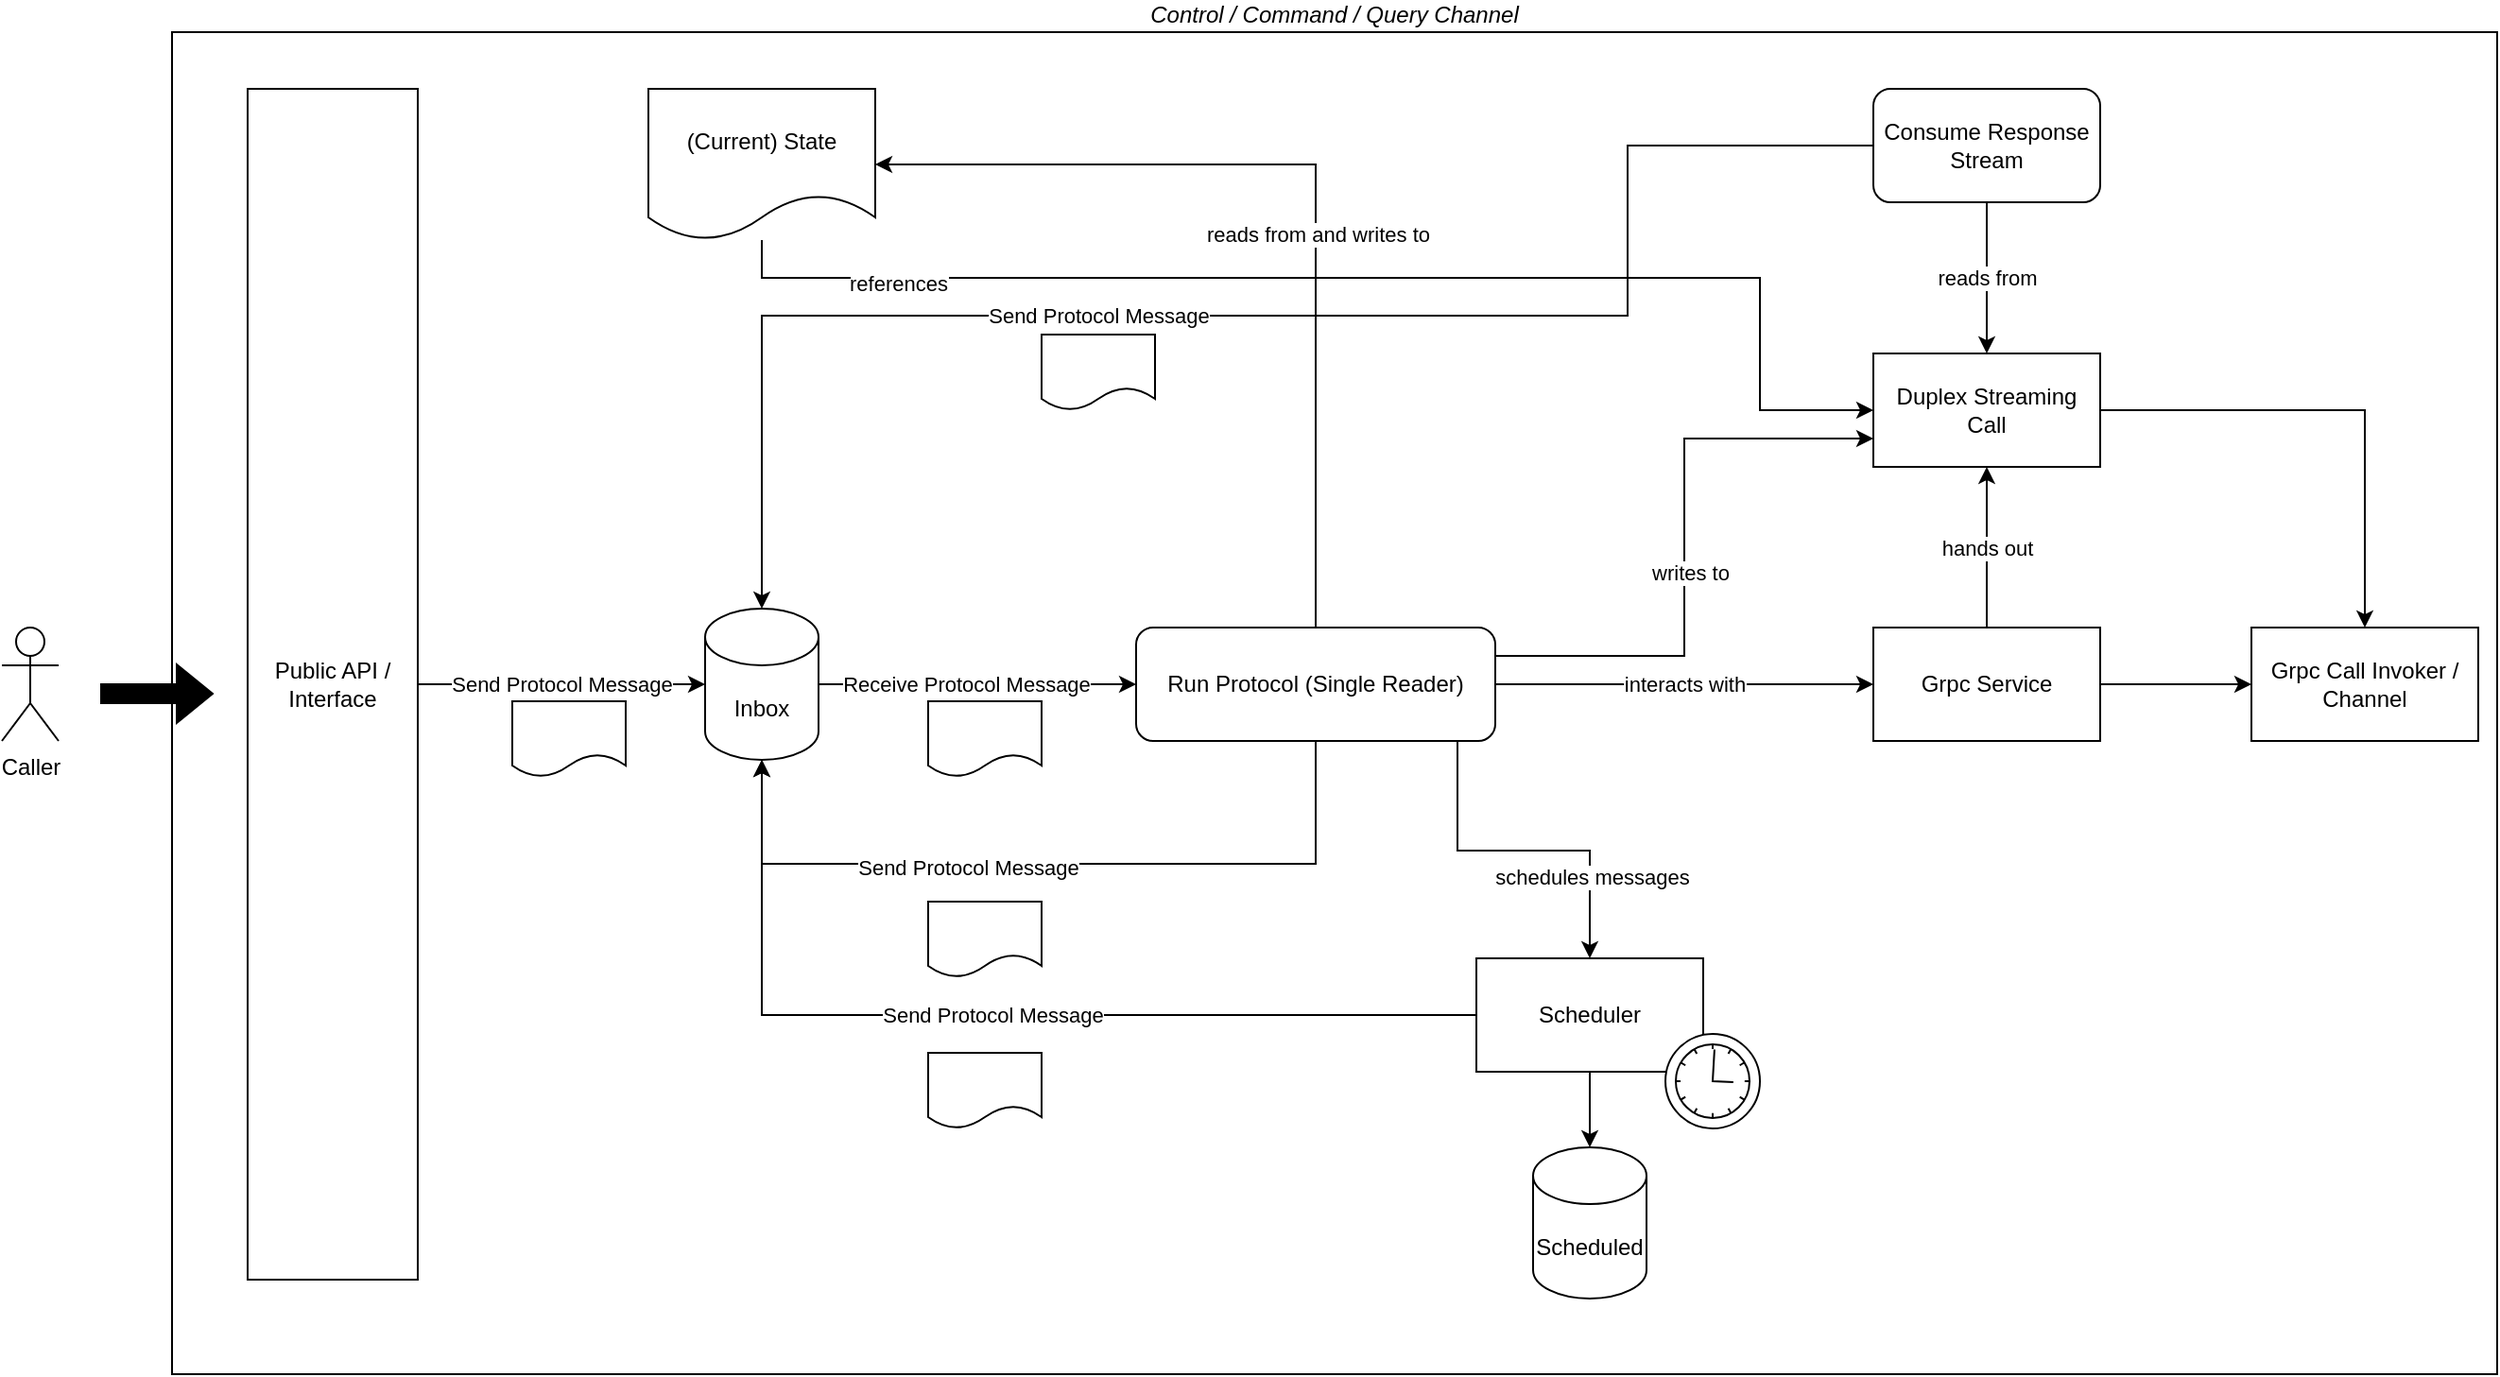 <mxfile version="20.3.0" type="device" pages="2"><diagram id="G6ORlJ8CzND2vjkwskCB" name="Control / Command / Query"><mxGraphModel dx="1422" dy="865" grid="1" gridSize="10" guides="1" tooltips="1" connect="1" arrows="1" fold="1" page="1" pageScale="1" pageWidth="1169" pageHeight="827" math="0" shadow="0"><root><mxCell id="0"/><mxCell id="1" parent="0"/><mxCell id="zjCa0moZLUtnWdFEvsnQ-1" value="&lt;i&gt;Control / Command / Query Channel&lt;/i&gt;" style="rounded=0;whiteSpace=wrap;html=1;labelPosition=center;verticalLabelPosition=top;align=center;verticalAlign=bottom;" parent="1" vertex="1"><mxGeometry x="120" y="40" width="1230" height="710" as="geometry"/></mxCell><mxCell id="zjCa0moZLUtnWdFEvsnQ-5" value="Send Protocol Message" style="edgeStyle=orthogonalEdgeStyle;rounded=0;orthogonalLoop=1;jettySize=auto;html=1;" parent="1" source="zjCa0moZLUtnWdFEvsnQ-2" target="zjCa0moZLUtnWdFEvsnQ-4" edge="1"><mxGeometry relative="1" as="geometry"/></mxCell><mxCell id="zjCa0moZLUtnWdFEvsnQ-2" value="Public API / Interface" style="rounded=0;whiteSpace=wrap;html=1;" parent="1" vertex="1"><mxGeometry x="160" y="70" width="90" height="630" as="geometry"/></mxCell><mxCell id="zjCa0moZLUtnWdFEvsnQ-3" value="" style="shape=flexArrow;endArrow=classic;html=1;rounded=0;fillColor=#000000;" parent="1" edge="1"><mxGeometry width="50" height="50" relative="1" as="geometry"><mxPoint x="82" y="390" as="sourcePoint"/><mxPoint x="142" y="390" as="targetPoint"/></mxGeometry></mxCell><mxCell id="zjCa0moZLUtnWdFEvsnQ-12" style="edgeStyle=orthogonalEdgeStyle;rounded=0;orthogonalLoop=1;jettySize=auto;html=1;fillColor=#000000;" parent="1" source="zjCa0moZLUtnWdFEvsnQ-4" target="zjCa0moZLUtnWdFEvsnQ-11" edge="1"><mxGeometry relative="1" as="geometry"/></mxCell><mxCell id="zjCa0moZLUtnWdFEvsnQ-13" value="Receive Protocol Message" style="edgeLabel;html=1;align=center;verticalAlign=middle;resizable=0;points=[];" parent="zjCa0moZLUtnWdFEvsnQ-12" vertex="1" connectable="0"><mxGeometry x="-0.238" y="6" relative="1" as="geometry"><mxPoint x="14" y="6" as="offset"/></mxGeometry></mxCell><mxCell id="zjCa0moZLUtnWdFEvsnQ-4" value="Inbox" style="shape=cylinder3;whiteSpace=wrap;html=1;boundedLbl=1;backgroundOutline=1;size=15;" parent="1" vertex="1"><mxGeometry x="402" y="345" width="60" height="80" as="geometry"/></mxCell><mxCell id="zjCa0moZLUtnWdFEvsnQ-7" value="Caller" style="shape=umlActor;verticalLabelPosition=bottom;verticalAlign=top;html=1;outlineConnect=0;" parent="1" vertex="1"><mxGeometry x="30" y="355" width="30" height="60" as="geometry"/></mxCell><mxCell id="zjCa0moZLUtnWdFEvsnQ-8" value="" style="shape=document;whiteSpace=wrap;html=1;boundedLbl=1;" parent="1" vertex="1"><mxGeometry x="300" y="394" width="60" height="40" as="geometry"/></mxCell><mxCell id="zjCa0moZLUtnWdFEvsnQ-9" value="" style="shape=document;whiteSpace=wrap;html=1;boundedLbl=1;" parent="1" vertex="1"><mxGeometry x="520" y="394" width="60" height="40" as="geometry"/></mxCell><mxCell id="zjCa0moZLUtnWdFEvsnQ-30" style="edgeStyle=orthogonalEdgeStyle;rounded=0;orthogonalLoop=1;jettySize=auto;html=1;entryX=0;entryY=0.5;entryDx=0;entryDy=0;fillColor=#000000;" parent="1" source="zjCa0moZLUtnWdFEvsnQ-10" target="zjCa0moZLUtnWdFEvsnQ-25" edge="1"><mxGeometry relative="1" as="geometry"><Array as="points"><mxPoint x="432" y="170"/><mxPoint x="960" y="170"/><mxPoint x="960" y="240"/></Array></mxGeometry></mxCell><mxCell id="zjCa0moZLUtnWdFEvsnQ-31" value="references" style="edgeLabel;html=1;align=center;verticalAlign=middle;resizable=0;points=[];" parent="zjCa0moZLUtnWdFEvsnQ-30" vertex="1" connectable="0"><mxGeometry x="-0.729" y="-3" relative="1" as="geometry"><mxPoint as="offset"/></mxGeometry></mxCell><mxCell id="zjCa0moZLUtnWdFEvsnQ-10" value="(Current) State" style="shape=document;whiteSpace=wrap;html=1;boundedLbl=1;" parent="1" vertex="1"><mxGeometry x="372" y="70" width="120" height="80" as="geometry"/></mxCell><mxCell id="zjCa0moZLUtnWdFEvsnQ-14" style="edgeStyle=orthogonalEdgeStyle;rounded=0;orthogonalLoop=1;jettySize=auto;html=1;entryX=0.5;entryY=1;entryDx=0;entryDy=0;entryPerimeter=0;fillColor=#000000;" parent="1" source="zjCa0moZLUtnWdFEvsnQ-11" target="zjCa0moZLUtnWdFEvsnQ-4" edge="1"><mxGeometry relative="1" as="geometry"><Array as="points"><mxPoint x="725" y="480"/><mxPoint x="432" y="480"/></Array></mxGeometry></mxCell><mxCell id="zjCa0moZLUtnWdFEvsnQ-15" value="Send Protocol Message" style="edgeLabel;html=1;align=center;verticalAlign=middle;resizable=0;points=[];" parent="zjCa0moZLUtnWdFEvsnQ-14" vertex="1" connectable="0"><mxGeometry x="0.206" y="2" relative="1" as="geometry"><mxPoint as="offset"/></mxGeometry></mxCell><mxCell id="zjCa0moZLUtnWdFEvsnQ-17" value="" style="edgeStyle=orthogonalEdgeStyle;rounded=0;orthogonalLoop=1;jettySize=auto;html=1;entryX=1;entryY=0.5;entryDx=0;entryDy=0;fillColor=#000000;" parent="1" source="zjCa0moZLUtnWdFEvsnQ-11" target="zjCa0moZLUtnWdFEvsnQ-10" edge="1"><mxGeometry x="-0.017" y="-15" relative="1" as="geometry"><Array as="points"><mxPoint x="725" y="110"/></Array><mxPoint as="offset"/></mxGeometry></mxCell><mxCell id="zjCa0moZLUtnWdFEvsnQ-19" value="reads from and writes to" style="edgeLabel;html=1;align=center;verticalAlign=middle;resizable=0;points=[];" parent="zjCa0moZLUtnWdFEvsnQ-17" vertex="1" connectable="0"><mxGeometry x="-0.13" y="-1" relative="1" as="geometry"><mxPoint as="offset"/></mxGeometry></mxCell><mxCell id="zjCa0moZLUtnWdFEvsnQ-22" value="interacts with" style="edgeStyle=orthogonalEdgeStyle;rounded=0;orthogonalLoop=1;jettySize=auto;html=1;fillColor=#000000;" parent="1" source="zjCa0moZLUtnWdFEvsnQ-11" target="zjCa0moZLUtnWdFEvsnQ-18" edge="1"><mxGeometry relative="1" as="geometry"/></mxCell><mxCell id="zjCa0moZLUtnWdFEvsnQ-32" style="edgeStyle=orthogonalEdgeStyle;rounded=0;orthogonalLoop=1;jettySize=auto;html=1;entryX=0;entryY=0.75;entryDx=0;entryDy=0;fillColor=#000000;" parent="1" source="zjCa0moZLUtnWdFEvsnQ-11" target="zjCa0moZLUtnWdFEvsnQ-25" edge="1"><mxGeometry relative="1" as="geometry"><Array as="points"><mxPoint x="920" y="370"/><mxPoint x="920" y="255"/></Array></mxGeometry></mxCell><mxCell id="zjCa0moZLUtnWdFEvsnQ-33" value="writes to" style="edgeLabel;html=1;align=center;verticalAlign=middle;resizable=0;points=[];" parent="zjCa0moZLUtnWdFEvsnQ-32" vertex="1" connectable="0"><mxGeometry x="-0.086" y="-3" relative="1" as="geometry"><mxPoint as="offset"/></mxGeometry></mxCell><mxCell id="zjCa0moZLUtnWdFEvsnQ-36" style="edgeStyle=orthogonalEdgeStyle;rounded=0;orthogonalLoop=1;jettySize=auto;html=1;fillColor=#000000;" parent="1" source="zjCa0moZLUtnWdFEvsnQ-11" target="zjCa0moZLUtnWdFEvsnQ-35" edge="1"><mxGeometry relative="1" as="geometry"><Array as="points"><mxPoint x="800" y="473"/><mxPoint x="870" y="473"/></Array></mxGeometry></mxCell><mxCell id="zjCa0moZLUtnWdFEvsnQ-37" value="schedules messages" style="edgeLabel;html=1;align=center;verticalAlign=middle;resizable=0;points=[];" parent="zjCa0moZLUtnWdFEvsnQ-36" vertex="1" connectable="0"><mxGeometry x="0.535" y="1" relative="1" as="geometry"><mxPoint as="offset"/></mxGeometry></mxCell><mxCell id="zjCa0moZLUtnWdFEvsnQ-11" value="Run Protocol (Single Reader)" style="rounded=1;whiteSpace=wrap;html=1;" parent="1" vertex="1"><mxGeometry x="630" y="355" width="190" height="60" as="geometry"/></mxCell><mxCell id="zjCa0moZLUtnWdFEvsnQ-16" value="" style="shape=document;whiteSpace=wrap;html=1;boundedLbl=1;" parent="1" vertex="1"><mxGeometry x="580" y="200" width="60" height="40" as="geometry"/></mxCell><mxCell id="zjCa0moZLUtnWdFEvsnQ-21" value="" style="edgeStyle=orthogonalEdgeStyle;rounded=0;orthogonalLoop=1;jettySize=auto;html=1;fillColor=#000000;" parent="1" source="zjCa0moZLUtnWdFEvsnQ-18" target="zjCa0moZLUtnWdFEvsnQ-20" edge="1"><mxGeometry relative="1" as="geometry"/></mxCell><mxCell id="zjCa0moZLUtnWdFEvsnQ-26" value="hands out" style="edgeStyle=orthogonalEdgeStyle;rounded=0;orthogonalLoop=1;jettySize=auto;html=1;entryX=0.5;entryY=1;entryDx=0;entryDy=0;fillColor=#000000;" parent="1" source="zjCa0moZLUtnWdFEvsnQ-18" target="zjCa0moZLUtnWdFEvsnQ-25" edge="1"><mxGeometry relative="1" as="geometry"/></mxCell><mxCell id="zjCa0moZLUtnWdFEvsnQ-18" value="Grpc Service" style="rounded=0;whiteSpace=wrap;html=1;" parent="1" vertex="1"><mxGeometry x="1020" y="355" width="120" height="60" as="geometry"/></mxCell><mxCell id="zjCa0moZLUtnWdFEvsnQ-20" value="Grpc Call Invoker / Channel" style="whiteSpace=wrap;html=1;rounded=0;" parent="1" vertex="1"><mxGeometry x="1220" y="355" width="120" height="60" as="geometry"/></mxCell><mxCell id="zjCa0moZLUtnWdFEvsnQ-27" value="reads from" style="edgeStyle=orthogonalEdgeStyle;rounded=0;orthogonalLoop=1;jettySize=auto;html=1;fillColor=#000000;" parent="1" source="zjCa0moZLUtnWdFEvsnQ-23" target="zjCa0moZLUtnWdFEvsnQ-25" edge="1"><mxGeometry relative="1" as="geometry"/></mxCell><mxCell id="zjCa0moZLUtnWdFEvsnQ-28" value="Send Protocol Message" style="edgeStyle=orthogonalEdgeStyle;rounded=0;orthogonalLoop=1;jettySize=auto;html=1;entryX=0.5;entryY=0;entryDx=0;entryDy=0;entryPerimeter=0;fillColor=#000000;" parent="1" source="zjCa0moZLUtnWdFEvsnQ-23" target="zjCa0moZLUtnWdFEvsnQ-4" edge="1"><mxGeometry x="0.201" relative="1" as="geometry"><Array as="points"><mxPoint x="890" y="100"/><mxPoint x="890" y="190"/><mxPoint x="432" y="190"/></Array><mxPoint as="offset"/></mxGeometry></mxCell><mxCell id="zjCa0moZLUtnWdFEvsnQ-23" value="Consume Response Stream" style="rounded=1;whiteSpace=wrap;html=1;" parent="1" vertex="1"><mxGeometry x="1020" y="70" width="120" height="60" as="geometry"/></mxCell><mxCell id="zjCa0moZLUtnWdFEvsnQ-34" style="edgeStyle=orthogonalEdgeStyle;rounded=0;orthogonalLoop=1;jettySize=auto;html=1;entryX=0.5;entryY=0;entryDx=0;entryDy=0;fillColor=#000000;" parent="1" source="zjCa0moZLUtnWdFEvsnQ-25" target="zjCa0moZLUtnWdFEvsnQ-20" edge="1"><mxGeometry relative="1" as="geometry"/></mxCell><mxCell id="zjCa0moZLUtnWdFEvsnQ-25" value="Duplex Streaming Call" style="whiteSpace=wrap;html=1;rounded=0;" parent="1" vertex="1"><mxGeometry x="1020" y="210" width="120" height="60" as="geometry"/></mxCell><mxCell id="zjCa0moZLUtnWdFEvsnQ-29" value="" style="shape=document;whiteSpace=wrap;html=1;boundedLbl=1;" parent="1" vertex="1"><mxGeometry x="520" y="500" width="60" height="40" as="geometry"/></mxCell><mxCell id="zjCa0moZLUtnWdFEvsnQ-38" value="Send Protocol Message" style="edgeStyle=orthogonalEdgeStyle;rounded=0;orthogonalLoop=1;jettySize=auto;html=1;entryX=0.5;entryY=1;entryDx=0;entryDy=0;entryPerimeter=0;fillColor=#000000;" parent="1" source="zjCa0moZLUtnWdFEvsnQ-35" target="zjCa0moZLUtnWdFEvsnQ-4" edge="1"><mxGeometry relative="1" as="geometry"/></mxCell><mxCell id="zjCa0moZLUtnWdFEvsnQ-43" style="edgeStyle=orthogonalEdgeStyle;rounded=0;orthogonalLoop=1;jettySize=auto;html=1;fillColor=#000000;" parent="1" source="zjCa0moZLUtnWdFEvsnQ-35" target="zjCa0moZLUtnWdFEvsnQ-42" edge="1"><mxGeometry relative="1" as="geometry"/></mxCell><mxCell id="zjCa0moZLUtnWdFEvsnQ-35" value="Scheduler" style="rounded=0;whiteSpace=wrap;html=1;" parent="1" vertex="1"><mxGeometry x="810" y="530" width="120" height="60" as="geometry"/></mxCell><mxCell id="zjCa0moZLUtnWdFEvsnQ-40" value="" style="shape=document;whiteSpace=wrap;html=1;boundedLbl=1;" parent="1" vertex="1"><mxGeometry x="520" y="580" width="60" height="40" as="geometry"/></mxCell><mxCell id="zjCa0moZLUtnWdFEvsnQ-41" value="" style="points=[[0.145,0.145,0],[0.5,0,0],[0.855,0.145,0],[1,0.5,0],[0.855,0.855,0],[0.5,1,0],[0.145,0.855,0],[0,0.5,0]];shape=mxgraph.bpmn.event;html=1;verticalLabelPosition=bottom;labelBackgroundColor=#ffffff;verticalAlign=top;align=center;perimeter=ellipsePerimeter;outlineConnect=0;aspect=fixed;outline=standard;symbol=timer;" parent="1" vertex="1"><mxGeometry x="910" y="570" width="50" height="50" as="geometry"/></mxCell><mxCell id="zjCa0moZLUtnWdFEvsnQ-42" value="Scheduled" style="shape=cylinder3;whiteSpace=wrap;html=1;boundedLbl=1;backgroundOutline=1;size=15;" parent="1" vertex="1"><mxGeometry x="840" y="630" width="60" height="80" as="geometry"/></mxCell></root></mxGraphModel></diagram><diagram id="hVZUGtt3y4TwhaUOwjiL" name="Event / Admin"><mxGraphModel dx="1422" dy="865" grid="1" gridSize="10" guides="1" tooltips="1" connect="1" arrows="1" fold="1" page="1" pageScale="1" pageWidth="1169" pageHeight="827" math="0" shadow="0"><root><mxCell id="0"/><mxCell id="1" parent="0"/><mxCell id="AUAzKIzbnxe_pkP6-mki-1" value="&lt;i&gt;Event / Admin Channel&lt;/i&gt;" style="rounded=0;whiteSpace=wrap;html=1;labelPosition=center;verticalLabelPosition=top;align=center;verticalAlign=bottom;" parent="1" vertex="1"><mxGeometry x="120" y="40" width="630" height="700" as="geometry"/></mxCell><mxCell id="AUAzKIzbnxe_pkP6-mki-42" style="edgeStyle=orthogonalEdgeStyle;rounded=0;orthogonalLoop=1;jettySize=auto;html=1;fillColor=#000000;" parent="1" source="AUAzKIzbnxe_pkP6-mki-3" target="AUAzKIzbnxe_pkP6-mki-27" edge="1"><mxGeometry relative="1" as="geometry"/></mxCell><mxCell id="AUAzKIzbnxe_pkP6-mki-51" value="interacts with" style="edgeLabel;html=1;align=center;verticalAlign=middle;resizable=0;points=[];" parent="AUAzKIzbnxe_pkP6-mki-42" vertex="1" connectable="0"><mxGeometry x="0.173" y="-7" relative="1" as="geometry"><mxPoint x="-8" y="-7" as="offset"/></mxGeometry></mxCell><mxCell id="AUAzKIzbnxe_pkP6-mki-50" value="hands out" style="edgeStyle=orthogonalEdgeStyle;rounded=0;orthogonalLoop=1;jettySize=auto;html=1;entryX=0.5;entryY=1;entryDx=0;entryDy=0;fillColor=#000000;" parent="1" source="AUAzKIzbnxe_pkP6-mki-3" target="AUAzKIzbnxe_pkP6-mki-41" edge="1"><mxGeometry relative="1" as="geometry"><Array as="points"><mxPoint x="460" y="320"/></Array></mxGeometry></mxCell><mxCell id="AUAzKIzbnxe_pkP6-mki-3" value="Public API / Interface" style="rounded=0;whiteSpace=wrap;html=1;" parent="1" vertex="1"><mxGeometry x="160" y="70" width="90" height="630" as="geometry"/></mxCell><mxCell id="AUAzKIzbnxe_pkP6-mki-4" value="" style="shape=flexArrow;endArrow=classic;html=1;rounded=0;fillColor=#000000;" parent="1" edge="1"><mxGeometry width="50" height="50" relative="1" as="geometry"><mxPoint x="82" y="390" as="sourcePoint"/><mxPoint x="142" y="390" as="targetPoint"/></mxGeometry></mxCell><mxCell id="AUAzKIzbnxe_pkP6-mki-8" value="Caller" style="shape=umlActor;verticalLabelPosition=bottom;verticalAlign=top;html=1;outlineConnect=0;" parent="1" vertex="1"><mxGeometry x="30" y="355" width="30" height="60" as="geometry"/></mxCell><mxCell id="AUAzKIzbnxe_pkP6-mki-25" value="" style="edgeStyle=orthogonalEdgeStyle;rounded=0;orthogonalLoop=1;jettySize=auto;html=1;fillColor=#000000;" parent="1" source="AUAzKIzbnxe_pkP6-mki-27" target="AUAzKIzbnxe_pkP6-mki-28" edge="1"><mxGeometry relative="1" as="geometry"/></mxCell><mxCell id="AUAzKIzbnxe_pkP6-mki-46" style="edgeStyle=orthogonalEdgeStyle;rounded=0;orthogonalLoop=1;jettySize=auto;html=1;fillColor=#000000;" parent="1" source="AUAzKIzbnxe_pkP6-mki-27" target="AUAzKIzbnxe_pkP6-mki-8" edge="1"><mxGeometry relative="1" as="geometry"><Array as="points"><mxPoint x="460" y="500"/><mxPoint x="45" y="500"/></Array></mxGeometry></mxCell><mxCell id="AUAzKIzbnxe_pkP6-mki-47" value="return result to" style="edgeLabel;html=1;align=center;verticalAlign=middle;resizable=0;points=[];" parent="AUAzKIzbnxe_pkP6-mki-46" vertex="1" connectable="0"><mxGeometry x="0.255" y="1" relative="1" as="geometry"><mxPoint as="offset"/></mxGeometry></mxCell><mxCell id="AUAzKIzbnxe_pkP6-mki-48" style="edgeStyle=orthogonalEdgeStyle;rounded=0;orthogonalLoop=1;jettySize=auto;html=1;entryX=0.25;entryY=1;entryDx=0;entryDy=0;fillColor=#000000;" parent="1" source="AUAzKIzbnxe_pkP6-mki-27" target="AUAzKIzbnxe_pkP6-mki-33" edge="1"><mxGeometry relative="1" as="geometry"><Array as="points"><mxPoint x="460" y="330"/><mxPoint x="630" y="330"/></Array></mxGeometry></mxCell><mxCell id="AUAzKIzbnxe_pkP6-mki-49" value="hands out" style="edgeLabel;html=1;align=center;verticalAlign=middle;resizable=0;points=[];" parent="AUAzKIzbnxe_pkP6-mki-48" vertex="1" connectable="0"><mxGeometry x="0.115" y="2" relative="1" as="geometry"><mxPoint as="offset"/></mxGeometry></mxCell><mxCell id="AUAzKIzbnxe_pkP6-mki-27" value="Grpc Service" style="rounded=0;whiteSpace=wrap;html=1;" parent="1" vertex="1"><mxGeometry x="400" y="355" width="120" height="60" as="geometry"/></mxCell><mxCell id="AUAzKIzbnxe_pkP6-mki-28" value="Grpc Call Invoker / Channel" style="whiteSpace=wrap;html=1;rounded=0;" parent="1" vertex="1"><mxGeometry x="600" y="355" width="120" height="60" as="geometry"/></mxCell><mxCell id="AUAzKIzbnxe_pkP6-mki-32" style="edgeStyle=orthogonalEdgeStyle;rounded=0;orthogonalLoop=1;jettySize=auto;html=1;entryX=0.5;entryY=0;entryDx=0;entryDy=0;fillColor=#000000;" parent="1" source="AUAzKIzbnxe_pkP6-mki-33" target="AUAzKIzbnxe_pkP6-mki-28" edge="1"><mxGeometry relative="1" as="geometry"/></mxCell><mxCell id="AUAzKIzbnxe_pkP6-mki-33" value="Streaming Call" style="whiteSpace=wrap;html=1;rounded=0;" parent="1" vertex="1"><mxGeometry x="600" y="230" width="120" height="60" as="geometry"/></mxCell><mxCell id="AUAzKIzbnxe_pkP6-mki-43" style="edgeStyle=orthogonalEdgeStyle;rounded=0;orthogonalLoop=1;jettySize=auto;html=1;fillColor=#000000;" parent="1" source="AUAzKIzbnxe_pkP6-mki-41" target="AUAzKIzbnxe_pkP6-mki-33" edge="1"><mxGeometry relative="1" as="geometry"/></mxCell><mxCell id="AUAzKIzbnxe_pkP6-mki-44" style="edgeStyle=orthogonalEdgeStyle;rounded=0;orthogonalLoop=1;jettySize=auto;html=1;fillColor=#000000;" parent="1" source="AUAzKIzbnxe_pkP6-mki-41" edge="1"><mxGeometry relative="1" as="geometry"><mxPoint x="50" y="350" as="targetPoint"/></mxGeometry></mxCell><mxCell id="AUAzKIzbnxe_pkP6-mki-45" value="returned to" style="edgeLabel;html=1;align=center;verticalAlign=middle;resizable=0;points=[];" parent="AUAzKIzbnxe_pkP6-mki-44" vertex="1" connectable="0"><mxGeometry x="-0.527" y="2" relative="1" as="geometry"><mxPoint as="offset"/></mxGeometry></mxCell><mxCell id="AUAzKIzbnxe_pkP6-mki-41" value="Wrapper" style="rounded=0;whiteSpace=wrap;html=1;" parent="1" vertex="1"><mxGeometry x="400" y="230" width="120" height="60" as="geometry"/></mxCell></root></mxGraphModel></diagram></mxfile>